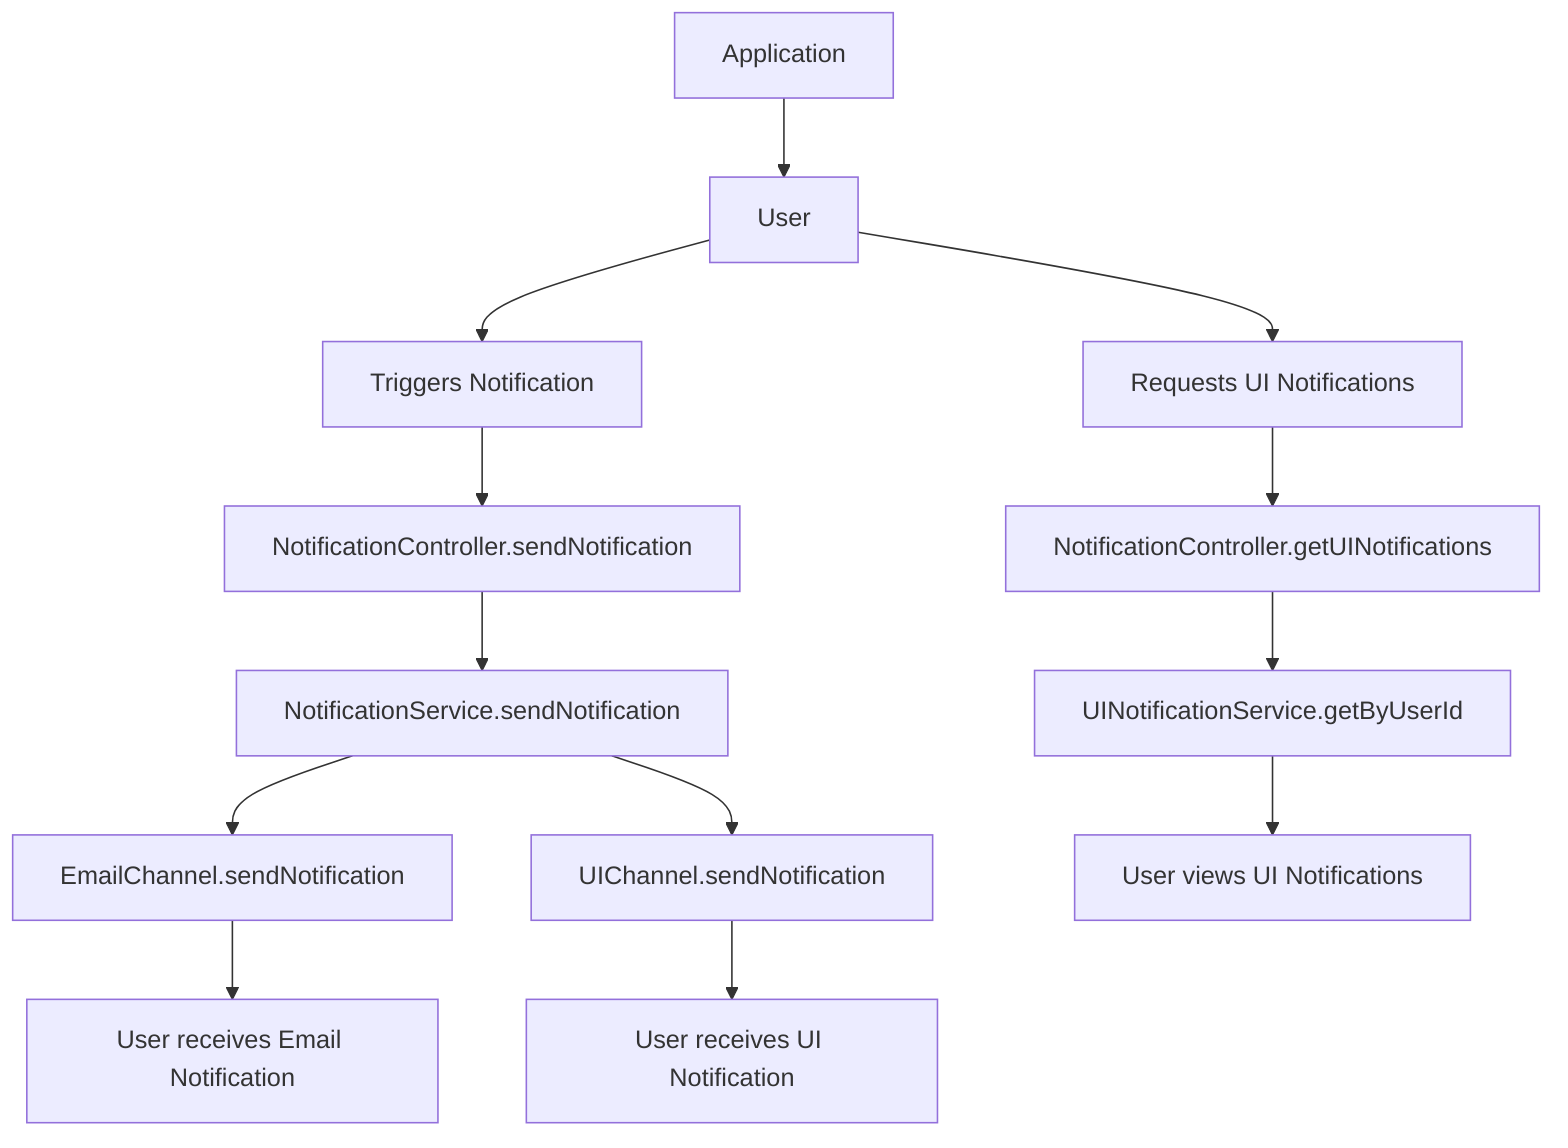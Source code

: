 graph TB
    A[Application]
    A --> B[User]
    B --> C[Triggers Notification]
    C --> D[NotificationController.sendNotification]
    D --> E[NotificationService.sendNotification]
    E --> F[EmailChannel.sendNotification]
    E --> G[UIChannel.sendNotification]
    F --> H[User receives Email Notification]
    G --> I[User receives UI Notification]
    B --> J[Requests UI Notifications]
    J --> K[NotificationController.getUINotifications]
    K --> L[UINotificationService.getByUserId]
    L --> M[User views UI Notifications]